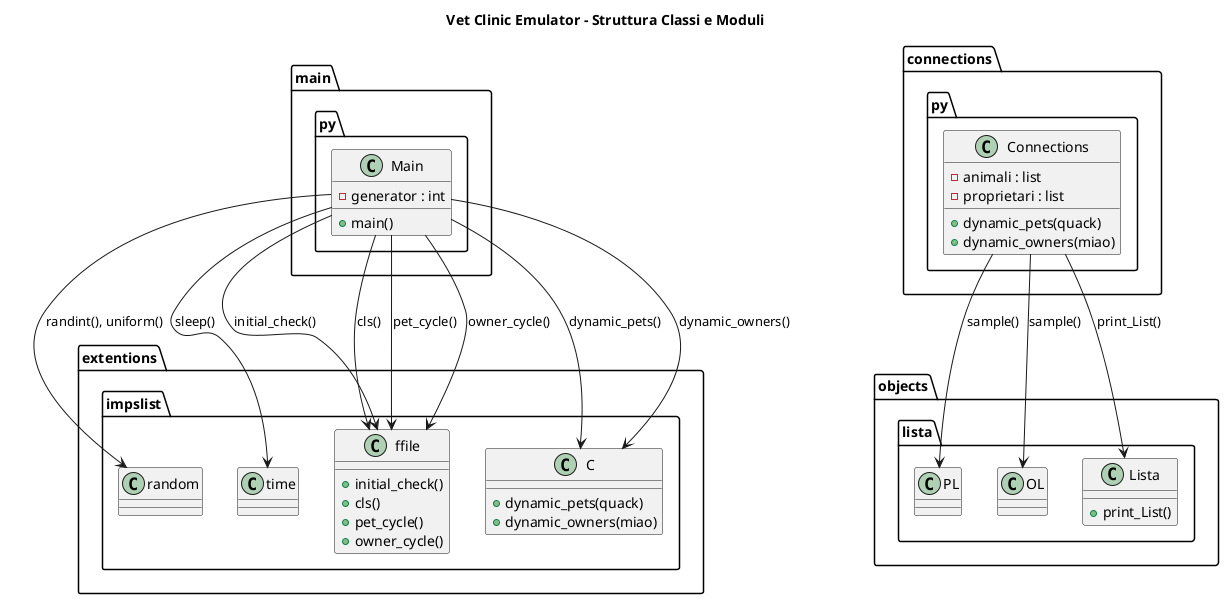 @startuml
title Vet Clinic Emulator - Struttura Classi e Moduli

package "extentions.impslist" {
  class random
  class time
  class ffile {
    +initial_check()
    +cls()
    +pet_cycle()
    +owner_cycle()
  }
  class C {
    +dynamic_pets(quack)
    +dynamic_owners(miao)
  }
}

package "objects.lista" {
  class PL
  class OL
  class Lista {
    +print_List()
  }
}

package "connections.py" {
  class Connections {
    - animali : list
    - proprietari : list
    + dynamic_pets(quack)
    + dynamic_owners(miao)
  }

  Connections --> PL : sample()
  Connections --> OL : sample()
  Connections --> Lista : print_List()
}

package "main.py" {
  class Main {
    +main()
    - generator : int
  }

  Main --> ffile : initial_check()
  Main --> ffile : cls()
  Main --> C : dynamic_pets()
  Main --> C : dynamic_owners()
  Main --> ffile : pet_cycle()
  Main --> ffile : owner_cycle()
  Main --> random : randint(), uniform()
  Main --> time : sleep()
}
@enduml
